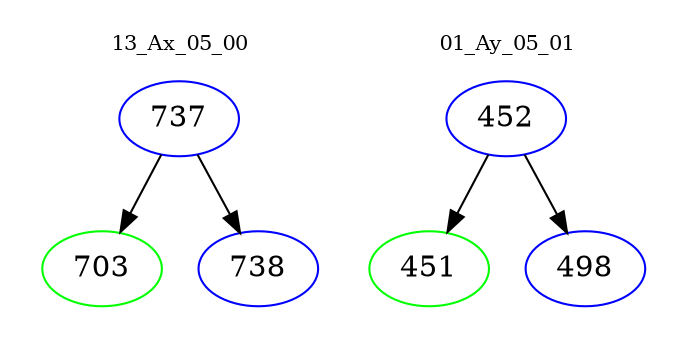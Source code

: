 digraph{
subgraph cluster_0 {
color = white
label = "13_Ax_05_00";
fontsize=10;
T0_737 [label="737", color="blue"]
T0_737 -> T0_703 [color="black"]
T0_703 [label="703", color="green"]
T0_737 -> T0_738 [color="black"]
T0_738 [label="738", color="blue"]
}
subgraph cluster_1 {
color = white
label = "01_Ay_05_01";
fontsize=10;
T1_452 [label="452", color="blue"]
T1_452 -> T1_451 [color="black"]
T1_451 [label="451", color="green"]
T1_452 -> T1_498 [color="black"]
T1_498 [label="498", color="blue"]
}
}
